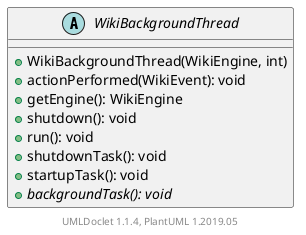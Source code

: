 @startuml

    abstract class WikiBackgroundThread [[WikiBackgroundThread.html]] {
        +WikiBackgroundThread(WikiEngine, int)
        +actionPerformed(WikiEvent): void
        +getEngine(): WikiEngine
        +shutdown(): void
        +run(): void
        +shutdownTask(): void
        +startupTask(): void
        {abstract} +backgroundTask(): void
    }


    center footer UMLDoclet 1.1.4, PlantUML 1.2019.05
@enduml
